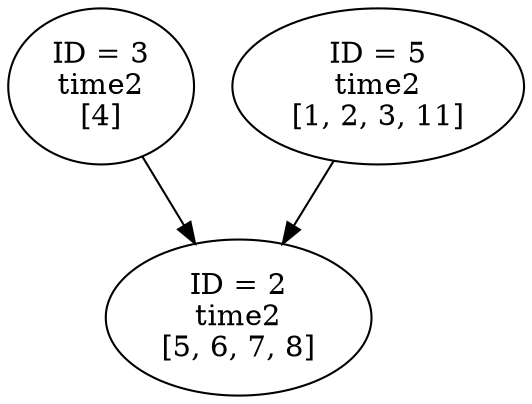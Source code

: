// sccGraph2
digraph {
	3 [label="ID = 3
time2
[4]"]
	5 [label="ID = 5
time2
[1, 2, 3, 11]"]
	2 [label="ID = 2
time2
[5, 6, 7, 8]"]
	3 -> 2
	5 -> 2
}
